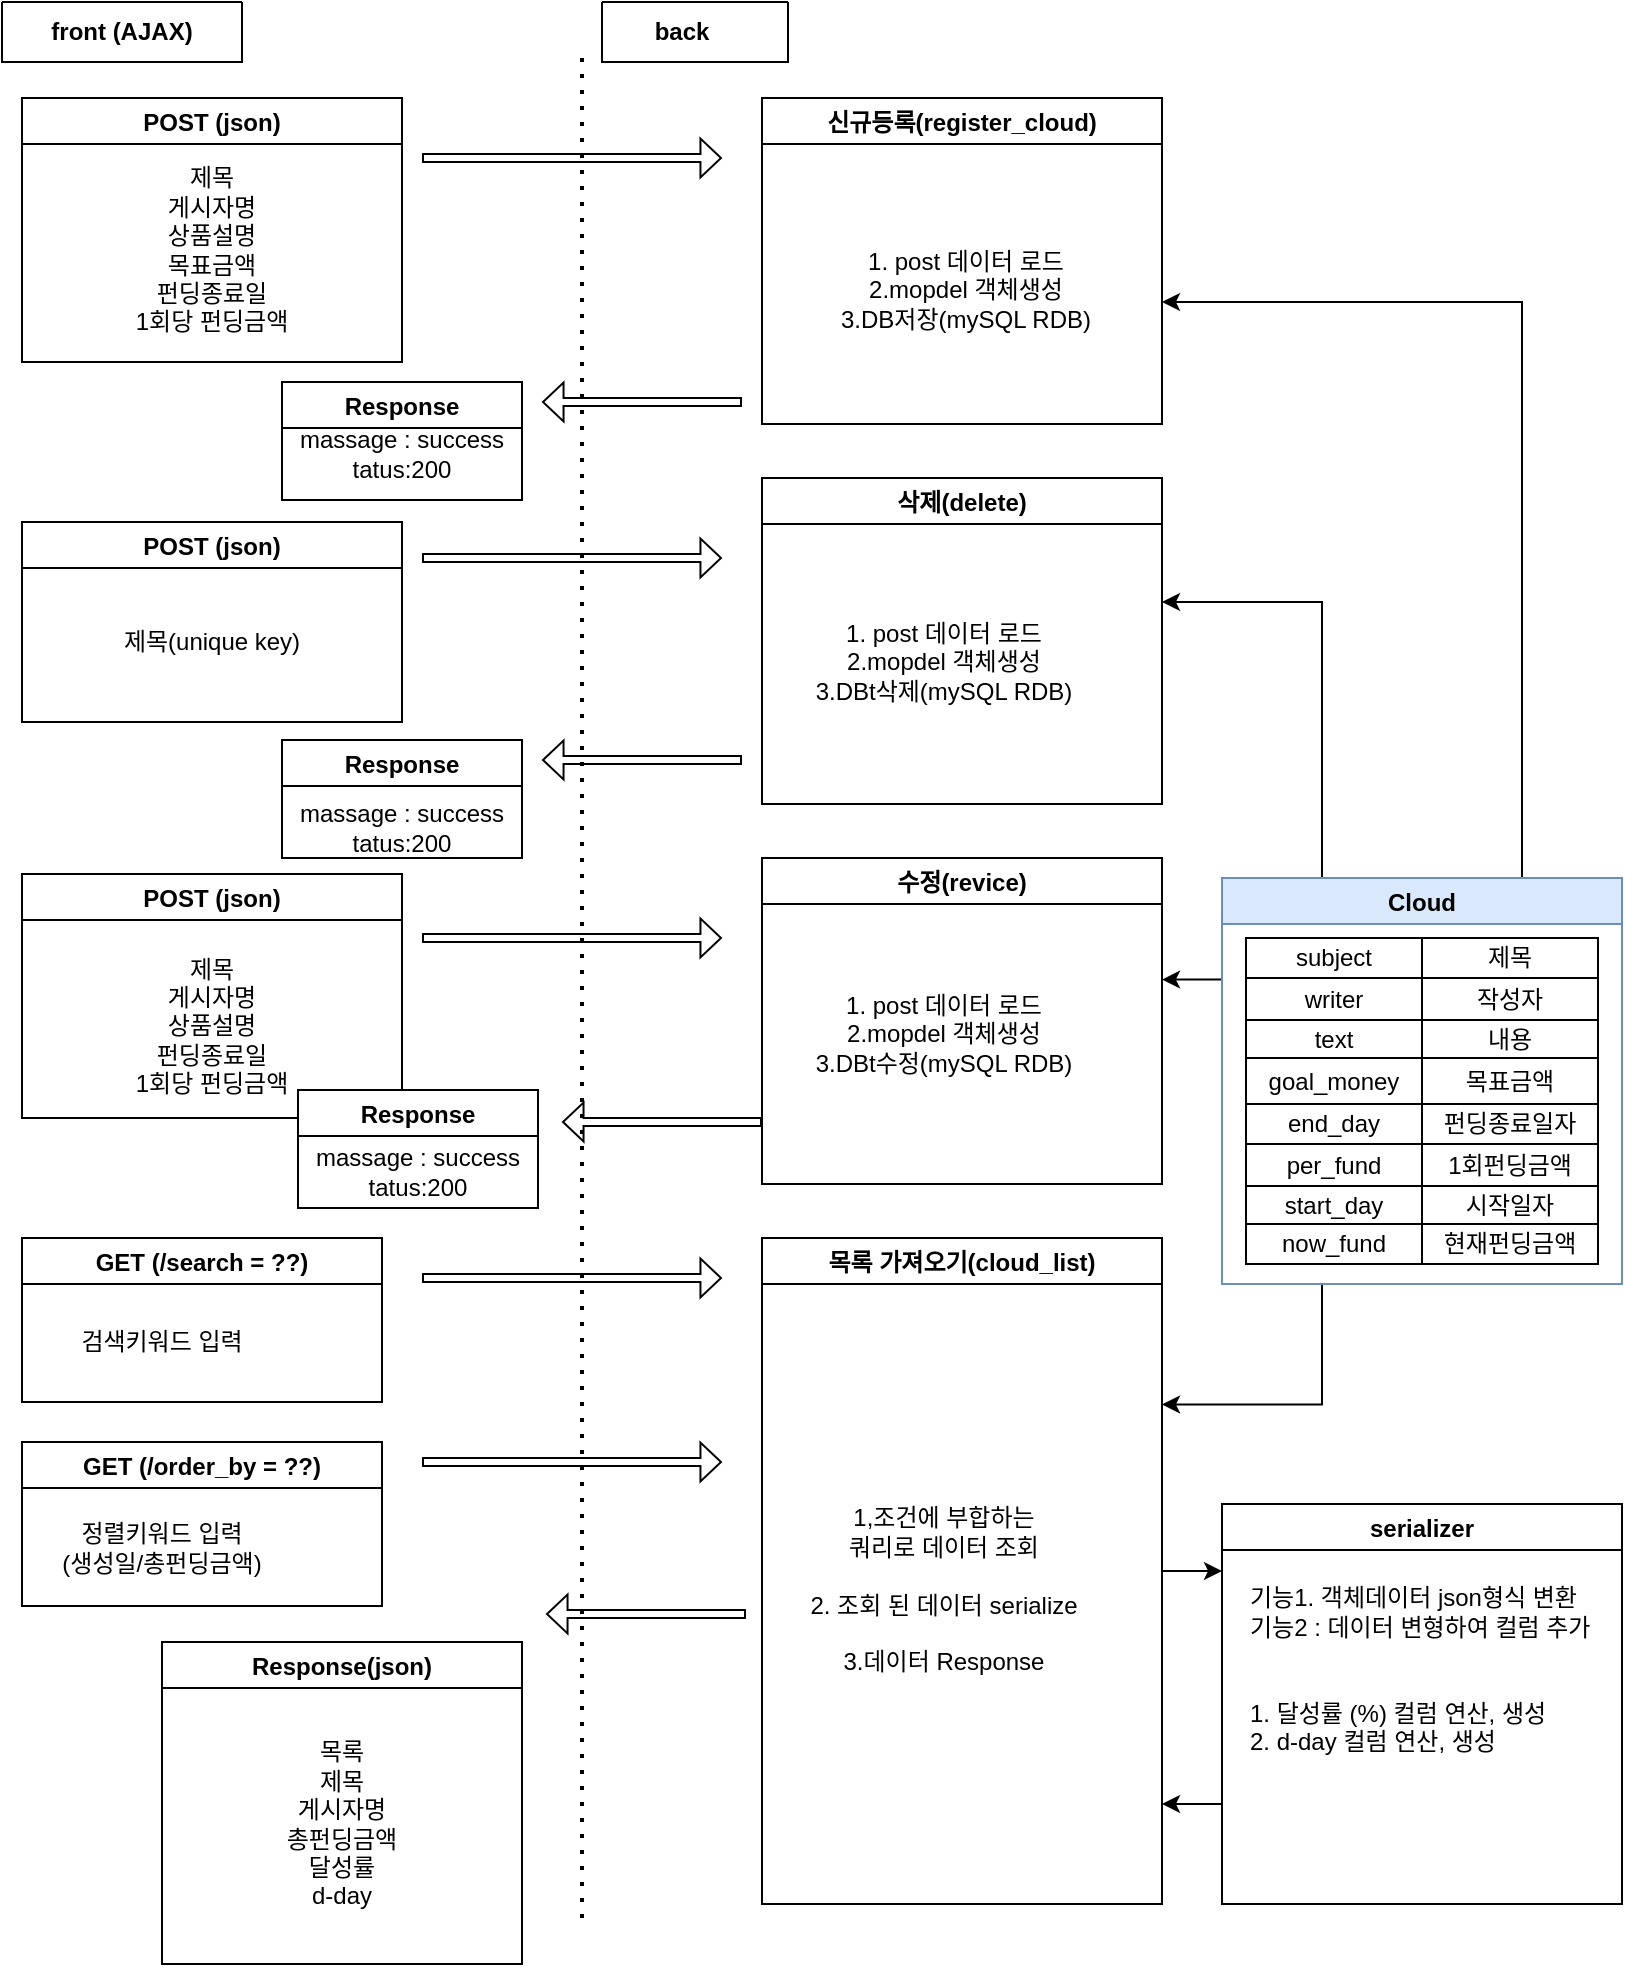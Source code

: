 <mxfile version="17.1.5" type="device"><diagram id="0vPWtL8JvySrHuvz-jif" name="Page-1"><mxGraphModel dx="1038" dy="500" grid="1" gridSize="10" guides="1" tooltips="1" connect="1" arrows="1" fold="1" page="1" pageScale="1" pageWidth="827" pageHeight="1000" math="0" shadow="0"><root><mxCell id="0"/><mxCell id="1" parent="0"/><mxCell id="QTSwoBfTaAenGUH9WXzG-2" value="" style="endArrow=none;dashed=1;html=1;dashPattern=1 3;strokeWidth=2;rounded=0;" edge="1" parent="1"><mxGeometry width="50" height="50" relative="1" as="geometry"><mxPoint x="300" y="968" as="sourcePoint"/><mxPoint x="300" y="38" as="targetPoint"/></mxGeometry></mxCell><mxCell id="QTSwoBfTaAenGUH9WXzG-121" style="edgeStyle=orthogonalEdgeStyle;rounded=0;orthogonalLoop=1;jettySize=auto;html=1;exitX=0.75;exitY=0;exitDx=0;exitDy=0;" edge="1" parent="1" source="QTSwoBfTaAenGUH9WXzG-7"><mxGeometry relative="1" as="geometry"><mxPoint x="590" y="160" as="targetPoint"/><Array as="points"><mxPoint x="770" y="160"/><mxPoint x="590" y="160"/></Array></mxGeometry></mxCell><mxCell id="QTSwoBfTaAenGUH9WXzG-123" style="edgeStyle=orthogonalEdgeStyle;rounded=0;orthogonalLoop=1;jettySize=auto;html=1;exitX=0.25;exitY=0;exitDx=0;exitDy=0;" edge="1" parent="1" source="QTSwoBfTaAenGUH9WXzG-7"><mxGeometry relative="1" as="geometry"><mxPoint x="590" y="310" as="targetPoint"/><Array as="points"><mxPoint x="670" y="310"/></Array></mxGeometry></mxCell><mxCell id="QTSwoBfTaAenGUH9WXzG-124" style="edgeStyle=orthogonalEdgeStyle;rounded=0;orthogonalLoop=1;jettySize=auto;html=1;exitX=0;exitY=0.25;exitDx=0;exitDy=0;" edge="1" parent="1" source="QTSwoBfTaAenGUH9WXzG-7"><mxGeometry relative="1" as="geometry"><mxPoint x="590" y="499" as="targetPoint"/></mxGeometry></mxCell><mxCell id="QTSwoBfTaAenGUH9WXzG-127" style="edgeStyle=orthogonalEdgeStyle;rounded=0;orthogonalLoop=1;jettySize=auto;html=1;exitX=0.25;exitY=1;exitDx=0;exitDy=0;entryX=1;entryY=0.25;entryDx=0;entryDy=0;" edge="1" parent="1" source="QTSwoBfTaAenGUH9WXzG-7" target="QTSwoBfTaAenGUH9WXzG-69"><mxGeometry relative="1" as="geometry"/></mxCell><mxCell id="QTSwoBfTaAenGUH9WXzG-7" value="Cloud" style="swimlane;fillColor=#dae8fc;strokeColor=#6c8ebf;" vertex="1" parent="1"><mxGeometry x="620" y="448" width="200" height="203" as="geometry"/></mxCell><mxCell id="QTSwoBfTaAenGUH9WXzG-37" value="" style="shape=table;html=1;whiteSpace=wrap;startSize=0;container=1;collapsible=0;childLayout=tableLayout;" vertex="1" parent="QTSwoBfTaAenGUH9WXzG-7"><mxGeometry x="12" y="30" width="176" height="163" as="geometry"/></mxCell><mxCell id="QTSwoBfTaAenGUH9WXzG-38" value="" style="shape=tableRow;horizontal=0;startSize=0;swimlaneHead=0;swimlaneBody=0;top=0;left=0;bottom=0;right=0;collapsible=0;dropTarget=0;fillColor=none;points=[[0,0.5],[1,0.5]];portConstraint=eastwest;" vertex="1" parent="QTSwoBfTaAenGUH9WXzG-37"><mxGeometry width="176" height="20" as="geometry"/></mxCell><mxCell id="QTSwoBfTaAenGUH9WXzG-39" value="subject" style="shape=partialRectangle;html=1;whiteSpace=wrap;connectable=0;fillColor=none;top=0;left=0;bottom=0;right=0;overflow=hidden;" vertex="1" parent="QTSwoBfTaAenGUH9WXzG-38"><mxGeometry width="88" height="20" as="geometry"><mxRectangle width="88" height="20" as="alternateBounds"/></mxGeometry></mxCell><mxCell id="QTSwoBfTaAenGUH9WXzG-40" value="제목" style="shape=partialRectangle;html=1;whiteSpace=wrap;connectable=0;fillColor=none;top=0;left=0;bottom=0;right=0;overflow=hidden;" vertex="1" parent="QTSwoBfTaAenGUH9WXzG-38"><mxGeometry x="88" width="88" height="20" as="geometry"><mxRectangle width="88" height="20" as="alternateBounds"/></mxGeometry></mxCell><mxCell id="QTSwoBfTaAenGUH9WXzG-42" value="" style="shape=tableRow;horizontal=0;startSize=0;swimlaneHead=0;swimlaneBody=0;top=0;left=0;bottom=0;right=0;collapsible=0;dropTarget=0;fillColor=none;points=[[0,0.5],[1,0.5]];portConstraint=eastwest;" vertex="1" parent="QTSwoBfTaAenGUH9WXzG-37"><mxGeometry y="20" width="176" height="21" as="geometry"/></mxCell><mxCell id="QTSwoBfTaAenGUH9WXzG-43" value="writer" style="shape=partialRectangle;html=1;whiteSpace=wrap;connectable=0;fillColor=none;top=0;left=0;bottom=0;right=0;overflow=hidden;" vertex="1" parent="QTSwoBfTaAenGUH9WXzG-42"><mxGeometry width="88" height="21" as="geometry"><mxRectangle width="88" height="21" as="alternateBounds"/></mxGeometry></mxCell><mxCell id="QTSwoBfTaAenGUH9WXzG-44" value="작성자" style="shape=partialRectangle;html=1;whiteSpace=wrap;connectable=0;fillColor=none;top=0;left=0;bottom=0;right=0;overflow=hidden;" vertex="1" parent="QTSwoBfTaAenGUH9WXzG-42"><mxGeometry x="88" width="88" height="21" as="geometry"><mxRectangle width="88" height="21" as="alternateBounds"/></mxGeometry></mxCell><mxCell id="QTSwoBfTaAenGUH9WXzG-46" value="" style="shape=tableRow;horizontal=0;startSize=0;swimlaneHead=0;swimlaneBody=0;top=0;left=0;bottom=0;right=0;collapsible=0;dropTarget=0;fillColor=none;points=[[0,0.5],[1,0.5]];portConstraint=eastwest;" vertex="1" parent="QTSwoBfTaAenGUH9WXzG-37"><mxGeometry y="41" width="176" height="19" as="geometry"/></mxCell><mxCell id="QTSwoBfTaAenGUH9WXzG-47" value="text" style="shape=partialRectangle;html=1;whiteSpace=wrap;connectable=0;fillColor=none;top=0;left=0;bottom=0;right=0;overflow=hidden;" vertex="1" parent="QTSwoBfTaAenGUH9WXzG-46"><mxGeometry width="88" height="19" as="geometry"><mxRectangle width="88" height="19" as="alternateBounds"/></mxGeometry></mxCell><mxCell id="QTSwoBfTaAenGUH9WXzG-48" value="내용" style="shape=partialRectangle;html=1;whiteSpace=wrap;connectable=0;fillColor=none;top=0;left=0;bottom=0;right=0;overflow=hidden;" vertex="1" parent="QTSwoBfTaAenGUH9WXzG-46"><mxGeometry x="88" width="88" height="19" as="geometry"><mxRectangle width="88" height="19" as="alternateBounds"/></mxGeometry></mxCell><mxCell id="QTSwoBfTaAenGUH9WXzG-51" style="shape=tableRow;horizontal=0;startSize=0;swimlaneHead=0;swimlaneBody=0;top=0;left=0;bottom=0;right=0;collapsible=0;dropTarget=0;fillColor=none;points=[[0,0.5],[1,0.5]];portConstraint=eastwest;" vertex="1" parent="QTSwoBfTaAenGUH9WXzG-37"><mxGeometry y="60" width="176" height="23" as="geometry"/></mxCell><mxCell id="QTSwoBfTaAenGUH9WXzG-52" value="goal_money" style="shape=partialRectangle;html=1;whiteSpace=wrap;connectable=0;fillColor=none;top=0;left=0;bottom=0;right=0;overflow=hidden;" vertex="1" parent="QTSwoBfTaAenGUH9WXzG-51"><mxGeometry width="88" height="23" as="geometry"><mxRectangle width="88" height="23" as="alternateBounds"/></mxGeometry></mxCell><mxCell id="QTSwoBfTaAenGUH9WXzG-53" value="목표금액" style="shape=partialRectangle;html=1;whiteSpace=wrap;connectable=0;fillColor=none;top=0;left=0;bottom=0;right=0;overflow=hidden;" vertex="1" parent="QTSwoBfTaAenGUH9WXzG-51"><mxGeometry x="88" width="88" height="23" as="geometry"><mxRectangle width="88" height="23" as="alternateBounds"/></mxGeometry></mxCell><mxCell id="QTSwoBfTaAenGUH9WXzG-54" style="shape=tableRow;horizontal=0;startSize=0;swimlaneHead=0;swimlaneBody=0;top=0;left=0;bottom=0;right=0;collapsible=0;dropTarget=0;fillColor=none;points=[[0,0.5],[1,0.5]];portConstraint=eastwest;" vertex="1" parent="QTSwoBfTaAenGUH9WXzG-37"><mxGeometry y="83" width="176" height="20" as="geometry"/></mxCell><mxCell id="QTSwoBfTaAenGUH9WXzG-55" value="end_day" style="shape=partialRectangle;html=1;whiteSpace=wrap;connectable=0;fillColor=none;top=0;left=0;bottom=0;right=0;overflow=hidden;" vertex="1" parent="QTSwoBfTaAenGUH9WXzG-54"><mxGeometry width="88" height="20" as="geometry"><mxRectangle width="88" height="20" as="alternateBounds"/></mxGeometry></mxCell><mxCell id="QTSwoBfTaAenGUH9WXzG-56" value="펀딩종료일자" style="shape=partialRectangle;html=1;whiteSpace=wrap;connectable=0;fillColor=none;top=0;left=0;bottom=0;right=0;overflow=hidden;" vertex="1" parent="QTSwoBfTaAenGUH9WXzG-54"><mxGeometry x="88" width="88" height="20" as="geometry"><mxRectangle width="88" height="20" as="alternateBounds"/></mxGeometry></mxCell><mxCell id="QTSwoBfTaAenGUH9WXzG-57" style="shape=tableRow;horizontal=0;startSize=0;swimlaneHead=0;swimlaneBody=0;top=0;left=0;bottom=0;right=0;collapsible=0;dropTarget=0;fillColor=none;points=[[0,0.5],[1,0.5]];portConstraint=eastwest;" vertex="1" parent="QTSwoBfTaAenGUH9WXzG-37"><mxGeometry y="103" width="176" height="21" as="geometry"/></mxCell><mxCell id="QTSwoBfTaAenGUH9WXzG-58" value="per_fund" style="shape=partialRectangle;html=1;whiteSpace=wrap;connectable=0;fillColor=none;top=0;left=0;bottom=0;right=0;overflow=hidden;" vertex="1" parent="QTSwoBfTaAenGUH9WXzG-57"><mxGeometry width="88" height="21" as="geometry"><mxRectangle width="88" height="21" as="alternateBounds"/></mxGeometry></mxCell><mxCell id="QTSwoBfTaAenGUH9WXzG-59" value="1회펀딩금액" style="shape=partialRectangle;html=1;whiteSpace=wrap;connectable=0;fillColor=none;top=0;left=0;bottom=0;right=0;overflow=hidden;" vertex="1" parent="QTSwoBfTaAenGUH9WXzG-57"><mxGeometry x="88" width="88" height="21" as="geometry"><mxRectangle width="88" height="21" as="alternateBounds"/></mxGeometry></mxCell><mxCell id="QTSwoBfTaAenGUH9WXzG-60" style="shape=tableRow;horizontal=0;startSize=0;swimlaneHead=0;swimlaneBody=0;top=0;left=0;bottom=0;right=0;collapsible=0;dropTarget=0;fillColor=none;points=[[0,0.5],[1,0.5]];portConstraint=eastwest;" vertex="1" parent="QTSwoBfTaAenGUH9WXzG-37"><mxGeometry y="124" width="176" height="19" as="geometry"/></mxCell><mxCell id="QTSwoBfTaAenGUH9WXzG-61" value="start_day" style="shape=partialRectangle;html=1;whiteSpace=wrap;connectable=0;fillColor=none;top=0;left=0;bottom=0;right=0;overflow=hidden;" vertex="1" parent="QTSwoBfTaAenGUH9WXzG-60"><mxGeometry width="88" height="19" as="geometry"><mxRectangle width="88" height="19" as="alternateBounds"/></mxGeometry></mxCell><mxCell id="QTSwoBfTaAenGUH9WXzG-62" value="시작일자" style="shape=partialRectangle;html=1;whiteSpace=wrap;connectable=0;fillColor=none;top=0;left=0;bottom=0;right=0;overflow=hidden;" vertex="1" parent="QTSwoBfTaAenGUH9WXzG-60"><mxGeometry x="88" width="88" height="19" as="geometry"><mxRectangle width="88" height="19" as="alternateBounds"/></mxGeometry></mxCell><mxCell id="QTSwoBfTaAenGUH9WXzG-63" style="shape=tableRow;horizontal=0;startSize=0;swimlaneHead=0;swimlaneBody=0;top=0;left=0;bottom=0;right=0;collapsible=0;dropTarget=0;fillColor=none;points=[[0,0.5],[1,0.5]];portConstraint=eastwest;" vertex="1" parent="QTSwoBfTaAenGUH9WXzG-37"><mxGeometry y="143" width="176" height="20" as="geometry"/></mxCell><mxCell id="QTSwoBfTaAenGUH9WXzG-64" value="now_fund" style="shape=partialRectangle;html=1;whiteSpace=wrap;connectable=0;fillColor=none;top=0;left=0;bottom=0;right=0;overflow=hidden;" vertex="1" parent="QTSwoBfTaAenGUH9WXzG-63"><mxGeometry width="88" height="20" as="geometry"><mxRectangle width="88" height="20" as="alternateBounds"/></mxGeometry></mxCell><mxCell id="QTSwoBfTaAenGUH9WXzG-65" value="현재펀딩금액" style="shape=partialRectangle;html=1;whiteSpace=wrap;connectable=0;fillColor=none;top=0;left=0;bottom=0;right=0;overflow=hidden;" vertex="1" parent="QTSwoBfTaAenGUH9WXzG-63"><mxGeometry x="88" width="88" height="20" as="geometry"><mxRectangle width="88" height="20" as="alternateBounds"/></mxGeometry></mxCell><mxCell id="QTSwoBfTaAenGUH9WXzG-66" value="신규등록(register_cloud)" style="swimlane;" vertex="1" parent="1"><mxGeometry x="390" y="58" width="200" height="163" as="geometry"/></mxCell><mxCell id="QTSwoBfTaAenGUH9WXzG-91" value="1. post 데이터 로드&lt;br&gt;2.mopdel 객체생성&lt;br&gt;3.DB저장(mySQL RDB)" style="text;html=1;strokeColor=none;fillColor=none;align=center;verticalAlign=middle;whiteSpace=wrap;rounded=0;" vertex="1" parent="QTSwoBfTaAenGUH9WXzG-66"><mxGeometry x="24" y="42" width="156" height="108" as="geometry"/></mxCell><mxCell id="QTSwoBfTaAenGUH9WXzG-67" value="삭제(delete)" style="swimlane;" vertex="1" parent="1"><mxGeometry x="390" y="248" width="200" height="163" as="geometry"/></mxCell><mxCell id="QTSwoBfTaAenGUH9WXzG-111" value="1. post 데이터 로드&lt;br&gt;2.mopdel 객체생성&lt;br&gt;3.DBt삭제(mySQL RDB)" style="text;html=1;strokeColor=none;fillColor=none;align=center;verticalAlign=middle;whiteSpace=wrap;rounded=0;" vertex="1" parent="QTSwoBfTaAenGUH9WXzG-67"><mxGeometry x="13" y="37.5" width="156" height="108" as="geometry"/></mxCell><mxCell id="QTSwoBfTaAenGUH9WXzG-68" value="수정(revice)" style="swimlane;" vertex="1" parent="1"><mxGeometry x="390" y="438" width="200" height="163" as="geometry"/></mxCell><mxCell id="QTSwoBfTaAenGUH9WXzG-112" value="1. post 데이터 로드&lt;br&gt;2.mopdel 객체생성&lt;br&gt;3.DBt수정(mySQL RDB)" style="text;html=1;strokeColor=none;fillColor=none;align=center;verticalAlign=middle;whiteSpace=wrap;rounded=0;" vertex="1" parent="QTSwoBfTaAenGUH9WXzG-68"><mxGeometry x="13" y="33.5" width="156" height="108" as="geometry"/></mxCell><mxCell id="QTSwoBfTaAenGUH9WXzG-128" style="edgeStyle=orthogonalEdgeStyle;rounded=0;orthogonalLoop=1;jettySize=auto;html=1;exitX=1;exitY=0.5;exitDx=0;exitDy=0;" edge="1" parent="1" source="QTSwoBfTaAenGUH9WXzG-69"><mxGeometry relative="1" as="geometry"><mxPoint x="620" y="795" as="targetPoint"/></mxGeometry></mxCell><mxCell id="QTSwoBfTaAenGUH9WXzG-69" value="목록 가져오기(cloud_list)" style="swimlane;" vertex="1" parent="1"><mxGeometry x="390" y="628" width="200" height="333" as="geometry"/></mxCell><mxCell id="QTSwoBfTaAenGUH9WXzG-113" value="1,조건에 부합하는 &lt;br&gt;쿼리로 데이터 조회&lt;br&gt;&lt;br&gt;2. 조회 된 데이터 serialize&lt;br&gt;&lt;br&gt;3.데이터 Response" style="text;html=1;strokeColor=none;fillColor=none;align=center;verticalAlign=middle;whiteSpace=wrap;rounded=0;" vertex="1" parent="QTSwoBfTaAenGUH9WXzG-69"><mxGeometry x="13" y="32" width="156" height="288" as="geometry"/></mxCell><mxCell id="QTSwoBfTaAenGUH9WXzG-70" value="" style="shape=flexArrow;endArrow=classic;html=1;rounded=0;width=4;endSize=3.092;endWidth=14.444;" edge="1" parent="1"><mxGeometry width="50" height="50" relative="1" as="geometry"><mxPoint x="220" y="288" as="sourcePoint"/><mxPoint x="370" y="288" as="targetPoint"/></mxGeometry></mxCell><mxCell id="QTSwoBfTaAenGUH9WXzG-71" value="" style="shape=flexArrow;endArrow=classic;html=1;rounded=0;width=4;endSize=3.092;endWidth=14.444;" edge="1" parent="1"><mxGeometry width="50" height="50" relative="1" as="geometry"><mxPoint x="220" y="478" as="sourcePoint"/><mxPoint x="370" y="478" as="targetPoint"/></mxGeometry></mxCell><mxCell id="QTSwoBfTaAenGUH9WXzG-72" value="" style="shape=flexArrow;endArrow=classic;html=1;rounded=0;width=4;endSize=3.092;endWidth=14.444;" edge="1" parent="1"><mxGeometry width="50" height="50" relative="1" as="geometry"><mxPoint x="220" y="648" as="sourcePoint"/><mxPoint x="370" y="648" as="targetPoint"/></mxGeometry></mxCell><mxCell id="QTSwoBfTaAenGUH9WXzG-73" value="" style="shape=flexArrow;endArrow=classic;html=1;rounded=0;width=4;endSize=3.092;endWidth=14.444;" edge="1" parent="1"><mxGeometry width="50" height="50" relative="1" as="geometry"><mxPoint x="220" y="88" as="sourcePoint"/><mxPoint x="370" y="88" as="targetPoint"/></mxGeometry></mxCell><mxCell id="QTSwoBfTaAenGUH9WXzG-80" value="" style="swimlane;startSize=0;" vertex="1" parent="1"><mxGeometry x="10" y="10" width="120" height="30" as="geometry"/></mxCell><mxCell id="QTSwoBfTaAenGUH9WXzG-82" value="front (AJAX)" style="text;html=1;strokeColor=none;fillColor=none;align=center;verticalAlign=middle;whiteSpace=wrap;rounded=0;fontStyle=1" vertex="1" parent="QTSwoBfTaAenGUH9WXzG-80"><mxGeometry x="10" width="100" height="30" as="geometry"/></mxCell><mxCell id="QTSwoBfTaAenGUH9WXzG-83" value="" style="swimlane;startSize=0;" vertex="1" parent="1"><mxGeometry x="310" y="10" width="93" height="30" as="geometry"/></mxCell><mxCell id="QTSwoBfTaAenGUH9WXzG-84" value="back" style="text;html=1;strokeColor=none;fillColor=none;align=center;verticalAlign=middle;whiteSpace=wrap;rounded=0;fontStyle=1" vertex="1" parent="QTSwoBfTaAenGUH9WXzG-83"><mxGeometry x="10" width="60" height="30" as="geometry"/></mxCell><mxCell id="QTSwoBfTaAenGUH9WXzG-86" value="POST (json)" style="swimlane;" vertex="1" parent="1"><mxGeometry x="20" y="58" width="190" height="132" as="geometry"/></mxCell><mxCell id="QTSwoBfTaAenGUH9WXzG-87" value="제목&lt;br&gt;게시자명&lt;br&gt;상품설명&lt;br&gt;목표금액&lt;br&gt;펀딩종료일&lt;br&gt;1회당 펀딩금액" style="text;html=1;strokeColor=none;fillColor=none;align=center;verticalAlign=middle;whiteSpace=wrap;rounded=0;" vertex="1" parent="QTSwoBfTaAenGUH9WXzG-86"><mxGeometry y="32" width="190" height="88" as="geometry"/></mxCell><mxCell id="QTSwoBfTaAenGUH9WXzG-88" value="" style="shape=flexArrow;endArrow=classic;html=1;rounded=0;width=4;endSize=3.092;endWidth=14.444;" edge="1" parent="1"><mxGeometry width="50" height="50" relative="1" as="geometry"><mxPoint x="380" y="210" as="sourcePoint"/><mxPoint x="280" y="210" as="targetPoint"/><Array as="points"><mxPoint x="380" y="210"/></Array></mxGeometry></mxCell><mxCell id="QTSwoBfTaAenGUH9WXzG-89" value="Response" style="swimlane;" vertex="1" parent="1"><mxGeometry x="150" y="200" width="120" height="59" as="geometry"/></mxCell><mxCell id="QTSwoBfTaAenGUH9WXzG-90" value="massage : success&lt;br&gt;tatus:200" style="text;html=1;strokeColor=none;fillColor=none;align=center;verticalAlign=middle;whiteSpace=wrap;rounded=0;" vertex="1" parent="QTSwoBfTaAenGUH9WXzG-89"><mxGeometry y="21" width="120" height="30" as="geometry"/></mxCell><mxCell id="QTSwoBfTaAenGUH9WXzG-92" value="POST (json)" style="swimlane;" vertex="1" parent="1"><mxGeometry x="20" y="270" width="190" height="100" as="geometry"/></mxCell><mxCell id="QTSwoBfTaAenGUH9WXzG-93" value="제목(unique key)" style="text;html=1;strokeColor=none;fillColor=none;align=center;verticalAlign=middle;whiteSpace=wrap;rounded=0;" vertex="1" parent="QTSwoBfTaAenGUH9WXzG-92"><mxGeometry y="15.5" width="190" height="88" as="geometry"/></mxCell><mxCell id="QTSwoBfTaAenGUH9WXzG-94" value="POST (json)" style="swimlane;" vertex="1" parent="1"><mxGeometry x="20" y="446" width="190" height="122" as="geometry"/></mxCell><mxCell id="QTSwoBfTaAenGUH9WXzG-95" value="제목&lt;br&gt;게시자명&lt;br&gt;상품설명&lt;br&gt;펀딩종료일&lt;br&gt;1회당 펀딩금액" style="text;html=1;strokeColor=none;fillColor=none;align=center;verticalAlign=middle;whiteSpace=wrap;rounded=0;" vertex="1" parent="QTSwoBfTaAenGUH9WXzG-94"><mxGeometry y="32" width="190" height="88" as="geometry"/></mxCell><mxCell id="QTSwoBfTaAenGUH9WXzG-96" value="GET (/search = ??)" style="swimlane;" vertex="1" parent="1"><mxGeometry x="20" y="628" width="180" height="82" as="geometry"/></mxCell><mxCell id="QTSwoBfTaAenGUH9WXzG-107" value="검색키워드 입력" style="text;html=1;strokeColor=none;fillColor=none;align=center;verticalAlign=middle;whiteSpace=wrap;rounded=0;" vertex="1" parent="QTSwoBfTaAenGUH9WXzG-96"><mxGeometry y="2" width="140" height="100" as="geometry"/></mxCell><mxCell id="QTSwoBfTaAenGUH9WXzG-98" value="" style="shape=flexArrow;endArrow=classic;html=1;rounded=0;width=4;endSize=3.092;endWidth=14.444;" edge="1" parent="1"><mxGeometry width="50" height="50" relative="1" as="geometry"><mxPoint x="380" y="389" as="sourcePoint"/><mxPoint x="280" y="389" as="targetPoint"/><Array as="points"><mxPoint x="380" y="389"/></Array></mxGeometry></mxCell><mxCell id="QTSwoBfTaAenGUH9WXzG-99" value="Response" style="swimlane;" vertex="1" parent="1"><mxGeometry x="150" y="379" width="120" height="59" as="geometry"/></mxCell><mxCell id="QTSwoBfTaAenGUH9WXzG-104" value="massage : success&lt;br&gt;tatus:200" style="text;html=1;strokeColor=none;fillColor=none;align=center;verticalAlign=middle;whiteSpace=wrap;rounded=0;" vertex="1" parent="QTSwoBfTaAenGUH9WXzG-99"><mxGeometry y="29" width="120" height="30" as="geometry"/></mxCell><mxCell id="QTSwoBfTaAenGUH9WXzG-101" value="" style="shape=flexArrow;endArrow=classic;html=1;rounded=0;width=4;endSize=3.092;endWidth=14.444;" edge="1" parent="1"><mxGeometry width="50" height="50" relative="1" as="geometry"><mxPoint x="390" y="570" as="sourcePoint"/><mxPoint x="290" y="570" as="targetPoint"/><Array as="points"><mxPoint x="390" y="570"/></Array></mxGeometry></mxCell><mxCell id="QTSwoBfTaAenGUH9WXzG-102" value="Response" style="swimlane;" vertex="1" parent="1"><mxGeometry x="158" y="554" width="120" height="59" as="geometry"/></mxCell><mxCell id="QTSwoBfTaAenGUH9WXzG-105" value="massage : success&lt;br&gt;tatus:200" style="text;html=1;strokeColor=none;fillColor=none;align=center;verticalAlign=middle;whiteSpace=wrap;rounded=0;" vertex="1" parent="QTSwoBfTaAenGUH9WXzG-102"><mxGeometry y="25.5" width="120" height="30" as="geometry"/></mxCell><mxCell id="QTSwoBfTaAenGUH9WXzG-108" value="GET (/order_by = ??)" style="swimlane;" vertex="1" parent="1"><mxGeometry x="20" y="730" width="180" height="82" as="geometry"/></mxCell><mxCell id="QTSwoBfTaAenGUH9WXzG-109" value="정렬키워드 입력&lt;br&gt;(생성일/총펀딩금액)" style="text;html=1;strokeColor=none;fillColor=none;align=center;verticalAlign=middle;whiteSpace=wrap;rounded=0;" vertex="1" parent="QTSwoBfTaAenGUH9WXzG-108"><mxGeometry y="24" width="140" height="58" as="geometry"/></mxCell><mxCell id="QTSwoBfTaAenGUH9WXzG-110" value="" style="shape=flexArrow;endArrow=classic;html=1;rounded=0;width=4;endSize=3.092;endWidth=14.444;" edge="1" parent="1"><mxGeometry width="50" height="50" relative="1" as="geometry"><mxPoint x="220" y="740" as="sourcePoint"/><mxPoint x="370" y="740" as="targetPoint"/></mxGeometry></mxCell><mxCell id="QTSwoBfTaAenGUH9WXzG-129" style="edgeStyle=orthogonalEdgeStyle;rounded=0;orthogonalLoop=1;jettySize=auto;html=1;exitX=0;exitY=0.75;exitDx=0;exitDy=0;" edge="1" parent="1" source="QTSwoBfTaAenGUH9WXzG-114"><mxGeometry relative="1" as="geometry"><mxPoint x="590" y="911" as="targetPoint"/></mxGeometry></mxCell><mxCell id="QTSwoBfTaAenGUH9WXzG-114" value="serializer" style="swimlane;" vertex="1" parent="1"><mxGeometry x="620" y="761" width="200" height="200" as="geometry"/></mxCell><mxCell id="QTSwoBfTaAenGUH9WXzG-130" value="기능1. 객체데이터 json형식 변환&lt;br&gt;&lt;div&gt;&lt;span&gt;기능2 : 데이터 변형하여 컬럼 추가&lt;/span&gt;&lt;/div&gt;&lt;div&gt;&lt;span&gt;&lt;br&gt;&lt;/span&gt;&lt;/div&gt;&lt;div&gt;&lt;span&gt;&lt;br&gt;&lt;/span&gt;&lt;/div&gt;&lt;div&gt;&lt;span&gt;1. 달성률 (%) 컬럼 연산, 생성&lt;/span&gt;&lt;/div&gt;&lt;div&gt;&lt;span&gt;2. d-day 컬럼 연산, 생성&lt;/span&gt;&lt;/div&gt;" style="text;html=1;strokeColor=none;fillColor=none;align=left;verticalAlign=middle;whiteSpace=wrap;rounded=0;" vertex="1" parent="QTSwoBfTaAenGUH9WXzG-114"><mxGeometry x="12" y="29" width="188" height="108" as="geometry"/></mxCell><mxCell id="QTSwoBfTaAenGUH9WXzG-131" value="" style="shape=flexArrow;endArrow=classic;html=1;rounded=0;width=4;endSize=3.092;endWidth=14.444;" edge="1" parent="1"><mxGeometry width="50" height="50" relative="1" as="geometry"><mxPoint x="382" y="816" as="sourcePoint"/><mxPoint x="282" y="816" as="targetPoint"/><Array as="points"><mxPoint x="382" y="816"/></Array></mxGeometry></mxCell><mxCell id="QTSwoBfTaAenGUH9WXzG-132" value="Response(json)" style="swimlane;" vertex="1" parent="1"><mxGeometry x="90" y="830" width="180" height="161" as="geometry"/></mxCell><mxCell id="QTSwoBfTaAenGUH9WXzG-133" value="목록&lt;br&gt;제목&lt;br&gt;게시자명&lt;br&gt;총펀딩금액&lt;br&gt;달성률&lt;br&gt;d-day" style="text;html=1;strokeColor=none;fillColor=none;align=center;verticalAlign=middle;whiteSpace=wrap;rounded=0;" vertex="1" parent="QTSwoBfTaAenGUH9WXzG-132"><mxGeometry x="15" y="30" width="150" height="121" as="geometry"/></mxCell></root></mxGraphModel></diagram></mxfile>